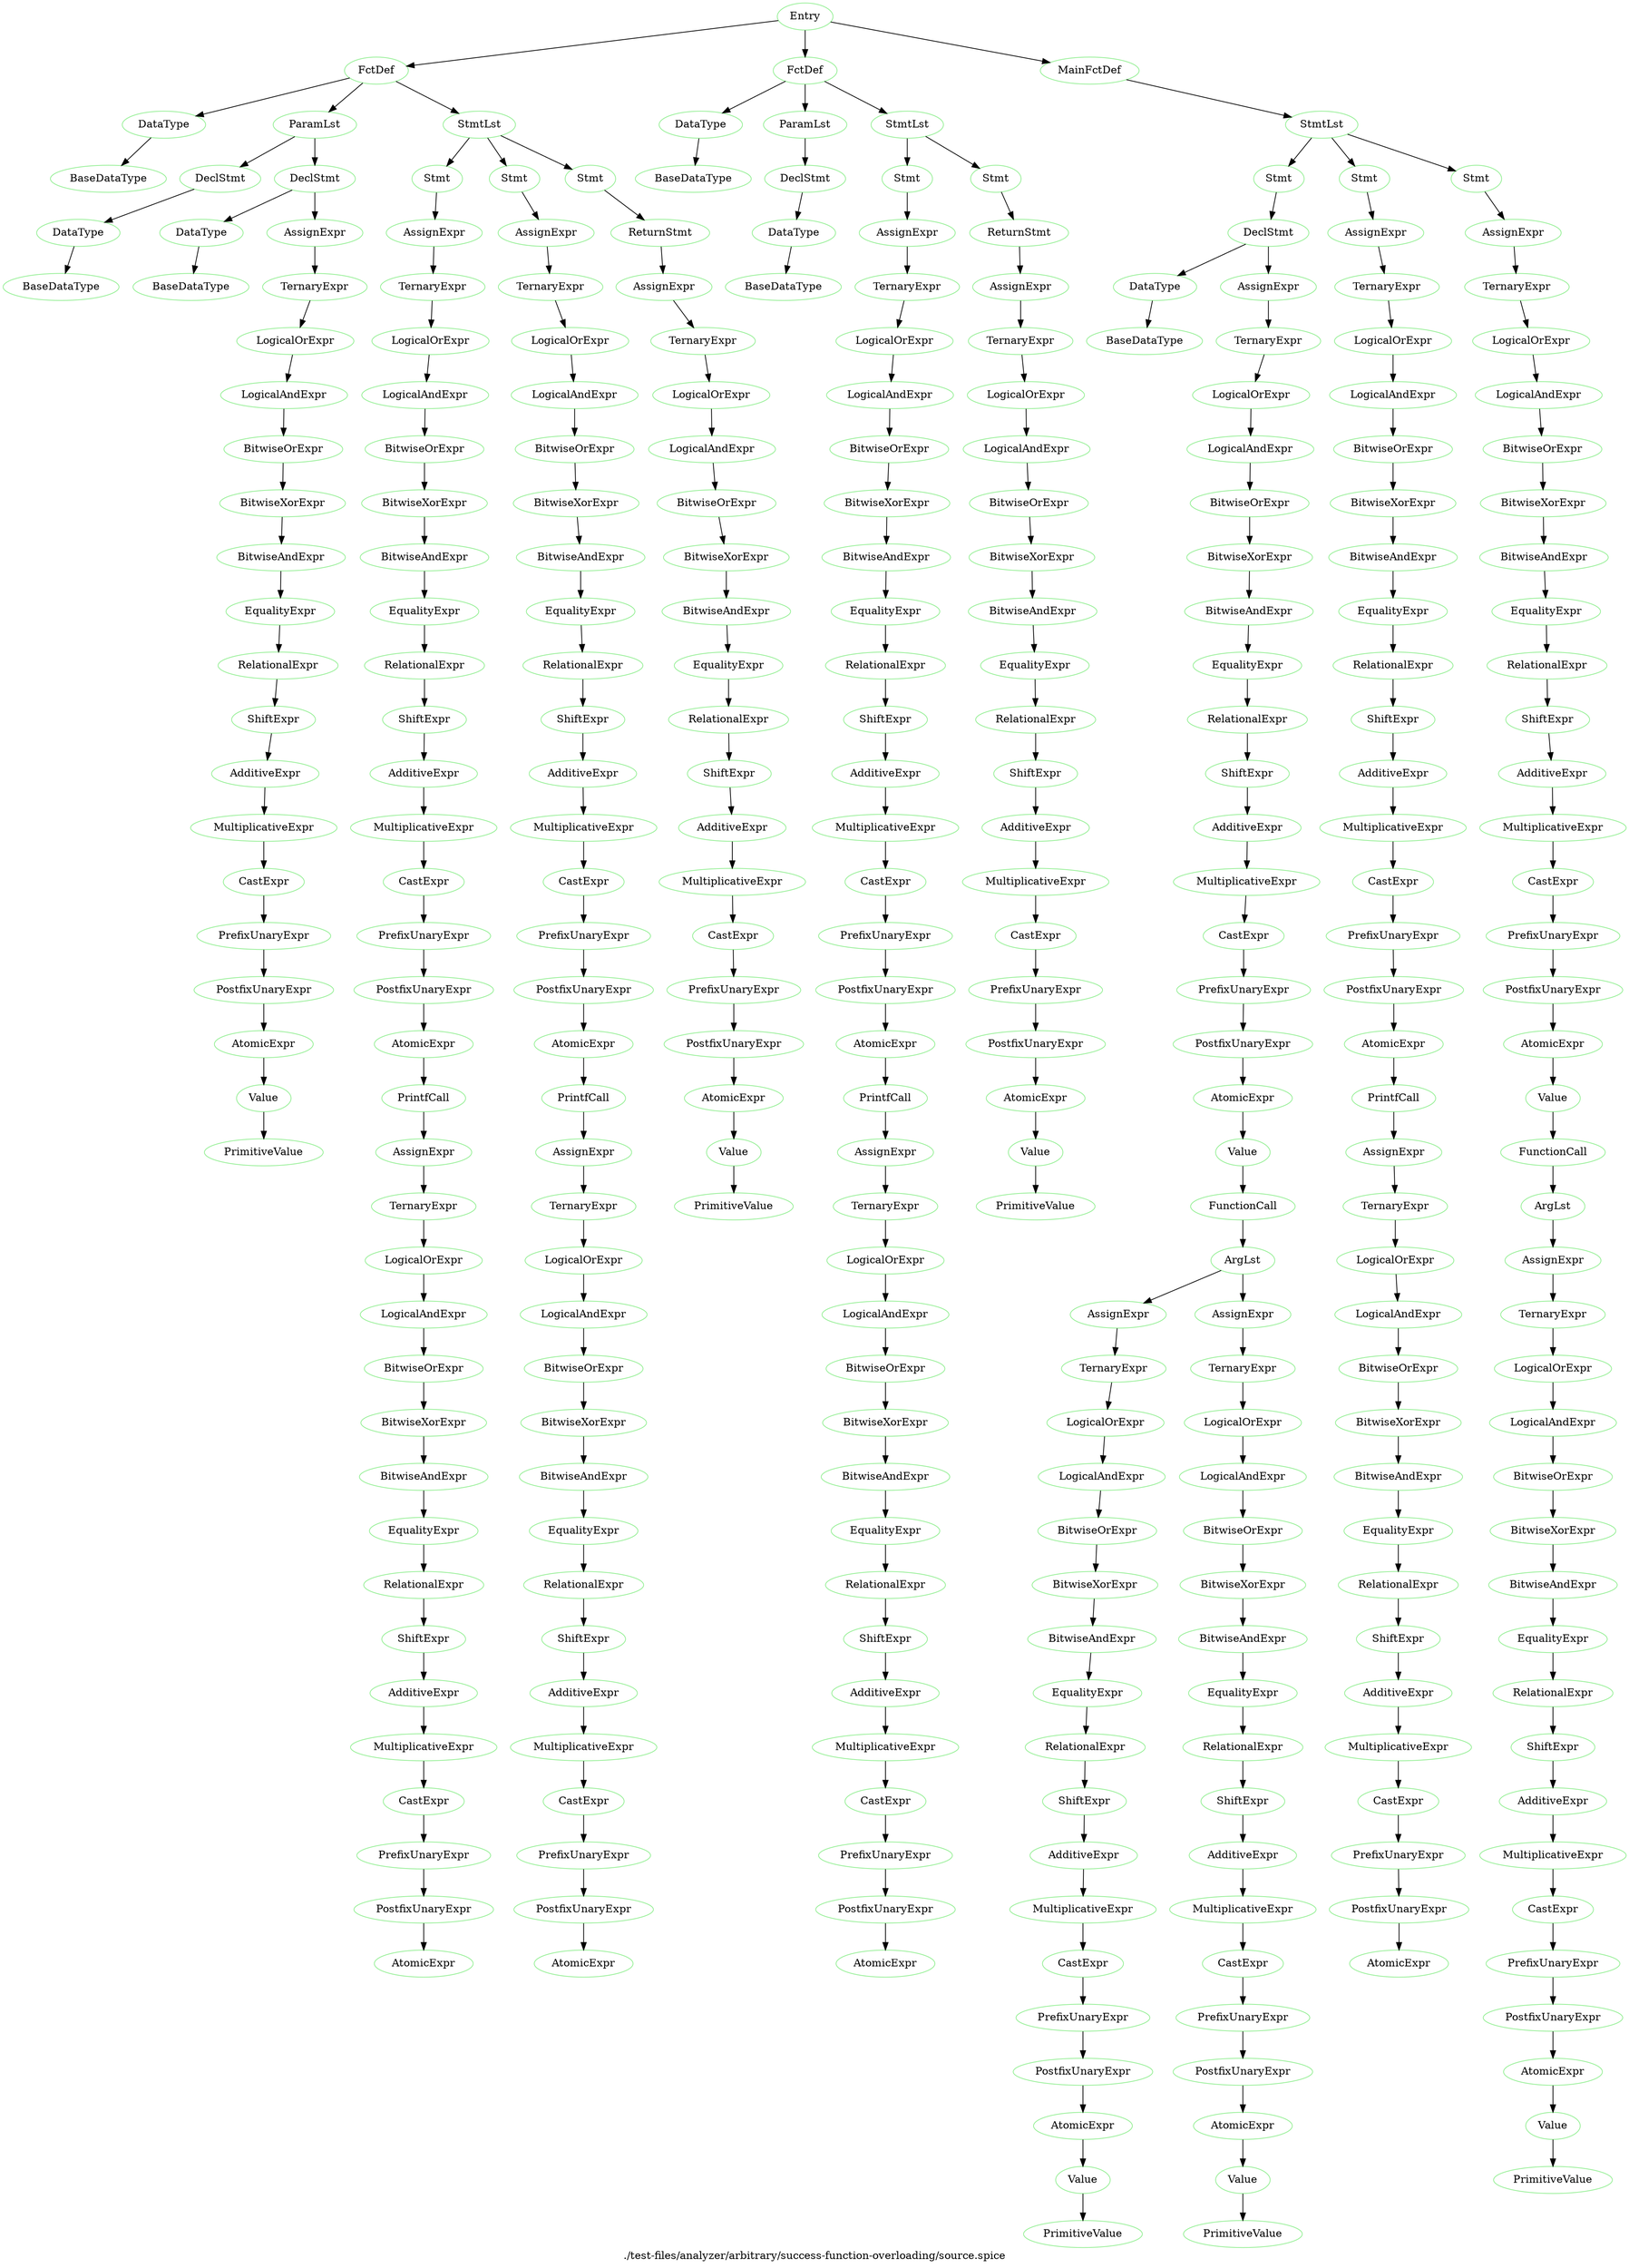 digraph {
 rankdir="TB";
 label="./test-files/analyzer/arbitrary/success-function-overloading/source.spice";
 L1C1_Entry [color="lightgreen",label="Entry"];
 L1C1_FctDef [color="lightgreen",label="FctDef"];
 L1C1_Entry -> L1C1_FctDef;
 L1C3_DataType [color="lightgreen",label="DataType"];
 L1C1_FctDef -> L1C3_DataType;
 L1C3_BaseDataType [color="lightgreen",label="BaseDataType"];
 L1C3_DataType -> L1C3_BaseDataType;
 L1C26_ParamLst [color="lightgreen",label="ParamLst"];
 L1C1_FctDef -> L1C26_ParamLst;
 L1C26_DeclStmt [color="lightgreen",label="DeclStmt"];
 L1C26_ParamLst -> L1C26_DeclStmt;
 L1C26_DataType [color="lightgreen",label="DataType"];
 L1C26_DeclStmt -> L1C26_DataType;
 L1C26_BaseDataType [color="lightgreen",label="BaseDataType"];
 L1C26_DataType -> L1C26_BaseDataType;
 L1C44_DeclStmt [color="lightgreen",label="DeclStmt"];
 L1C26_ParamLst -> L1C44_DeclStmt;
 L1C44_DataType [color="lightgreen",label="DataType"];
 L1C44_DeclStmt -> L1C44_DataType;
 L1C44_BaseDataType [color="lightgreen",label="BaseDataType"];
 L1C44_DataType -> L1C44_BaseDataType;
 L1C62_AssignExpr [color="lightgreen",label="AssignExpr"];
 L1C44_DeclStmt -> L1C62_AssignExpr;
 L1C62_TernaryExpr [color="lightgreen",label="TernaryExpr"];
 L1C62_AssignExpr -> L1C62_TernaryExpr;
 L1C62_LogicalOrExpr [color="lightgreen",label="LogicalOrExpr"];
 L1C62_TernaryExpr -> L1C62_LogicalOrExpr;
 L1C62_LogicalAndExpr [color="lightgreen",label="LogicalAndExpr"];
 L1C62_LogicalOrExpr -> L1C62_LogicalAndExpr;
 L1C62_BitwiseOrExpr [color="lightgreen",label="BitwiseOrExpr"];
 L1C62_LogicalAndExpr -> L1C62_BitwiseOrExpr;
 L1C62_BitwiseXorExpr [color="lightgreen",label="BitwiseXorExpr"];
 L1C62_BitwiseOrExpr -> L1C62_BitwiseXorExpr;
 L1C62_BitwiseAndExpr [color="lightgreen",label="BitwiseAndExpr"];
 L1C62_BitwiseXorExpr -> L1C62_BitwiseAndExpr;
 L1C62_EqualityExpr [color="lightgreen",label="EqualityExpr"];
 L1C62_BitwiseAndExpr -> L1C62_EqualityExpr;
 L1C62_RelationalExpr [color="lightgreen",label="RelationalExpr"];
 L1C62_EqualityExpr -> L1C62_RelationalExpr;
 L1C62_ShiftExpr [color="lightgreen",label="ShiftExpr"];
 L1C62_RelationalExpr -> L1C62_ShiftExpr;
 L1C62_AdditiveExpr [color="lightgreen",label="AdditiveExpr"];
 L1C62_ShiftExpr -> L1C62_AdditiveExpr;
 L1C62_MultiplicativeExpr [color="lightgreen",label="MultiplicativeExpr"];
 L1C62_AdditiveExpr -> L1C62_MultiplicativeExpr;
 L1C62_CastExpr [color="lightgreen",label="CastExpr"];
 L1C62_MultiplicativeExpr -> L1C62_CastExpr;
 L1C62_PrefixUnaryExpr [color="lightgreen",label="PrefixUnaryExpr"];
 L1C62_CastExpr -> L1C62_PrefixUnaryExpr;
 L1C62_PostfixUnaryExpr [color="lightgreen",label="PostfixUnaryExpr"];
 L1C62_PrefixUnaryExpr -> L1C62_PostfixUnaryExpr;
 L1C62_AtomicExpr [color="lightgreen",label="AtomicExpr"];
 L1C62_PostfixUnaryExpr -> L1C62_AtomicExpr;
 L1C62_Value [color="lightgreen",label="Value"];
 L1C62_AtomicExpr -> L1C62_Value;
 L1C62_PrimitiveValue [color="lightgreen",label="PrimitiveValue"];
 L1C62_Value -> L1C62_PrimitiveValue;
 L2C5_StmtLst [color="lightgreen",label="StmtLst"];
 L1C1_FctDef -> L2C5_StmtLst;
 L2C5_Stmt [color="lightgreen",label="Stmt"];
 L2C5_StmtLst -> L2C5_Stmt;
 L2C5_AssignExpr [color="lightgreen",label="AssignExpr"];
 L2C5_Stmt -> L2C5_AssignExpr;
 L2C5_TernaryExpr [color="lightgreen",label="TernaryExpr"];
 L2C5_AssignExpr -> L2C5_TernaryExpr;
 L2C5_LogicalOrExpr [color="lightgreen",label="LogicalOrExpr"];
 L2C5_TernaryExpr -> L2C5_LogicalOrExpr;
 L2C5_LogicalAndExpr [color="lightgreen",label="LogicalAndExpr"];
 L2C5_LogicalOrExpr -> L2C5_LogicalAndExpr;
 L2C5_BitwiseOrExpr [color="lightgreen",label="BitwiseOrExpr"];
 L2C5_LogicalAndExpr -> L2C5_BitwiseOrExpr;
 L2C5_BitwiseXorExpr [color="lightgreen",label="BitwiseXorExpr"];
 L2C5_BitwiseOrExpr -> L2C5_BitwiseXorExpr;
 L2C5_BitwiseAndExpr [color="lightgreen",label="BitwiseAndExpr"];
 L2C5_BitwiseXorExpr -> L2C5_BitwiseAndExpr;
 L2C5_EqualityExpr [color="lightgreen",label="EqualityExpr"];
 L2C5_BitwiseAndExpr -> L2C5_EqualityExpr;
 L2C5_RelationalExpr [color="lightgreen",label="RelationalExpr"];
 L2C5_EqualityExpr -> L2C5_RelationalExpr;
 L2C5_ShiftExpr [color="lightgreen",label="ShiftExpr"];
 L2C5_RelationalExpr -> L2C5_ShiftExpr;
 L2C5_AdditiveExpr [color="lightgreen",label="AdditiveExpr"];
 L2C5_ShiftExpr -> L2C5_AdditiveExpr;
 L2C5_MultiplicativeExpr [color="lightgreen",label="MultiplicativeExpr"];
 L2C5_AdditiveExpr -> L2C5_MultiplicativeExpr;
 L2C5_CastExpr [color="lightgreen",label="CastExpr"];
 L2C5_MultiplicativeExpr -> L2C5_CastExpr;
 L2C5_PrefixUnaryExpr [color="lightgreen",label="PrefixUnaryExpr"];
 L2C5_CastExpr -> L2C5_PrefixUnaryExpr;
 L2C5_PostfixUnaryExpr [color="lightgreen",label="PostfixUnaryExpr"];
 L2C5_PrefixUnaryExpr -> L2C5_PostfixUnaryExpr;
 L2C5_AtomicExpr [color="lightgreen",label="AtomicExpr"];
 L2C5_PostfixUnaryExpr -> L2C5_AtomicExpr;
 L2C5_PrintfCall [color="lightgreen",label="PrintfCall"];
 L2C5_AtomicExpr -> L2C5_PrintfCall;
 L2C31_AssignExpr [color="lightgreen",label="AssignExpr"];
 L2C5_PrintfCall -> L2C31_AssignExpr;
 L2C31_TernaryExpr [color="lightgreen",label="TernaryExpr"];
 L2C31_AssignExpr -> L2C31_TernaryExpr;
 L2C31_LogicalOrExpr [color="lightgreen",label="LogicalOrExpr"];
 L2C31_TernaryExpr -> L2C31_LogicalOrExpr;
 L2C31_LogicalAndExpr [color="lightgreen",label="LogicalAndExpr"];
 L2C31_LogicalOrExpr -> L2C31_LogicalAndExpr;
 L2C31_BitwiseOrExpr [color="lightgreen",label="BitwiseOrExpr"];
 L2C31_LogicalAndExpr -> L2C31_BitwiseOrExpr;
 L2C31_BitwiseXorExpr [color="lightgreen",label="BitwiseXorExpr"];
 L2C31_BitwiseOrExpr -> L2C31_BitwiseXorExpr;
 L2C31_BitwiseAndExpr [color="lightgreen",label="BitwiseAndExpr"];
 L2C31_BitwiseXorExpr -> L2C31_BitwiseAndExpr;
 L2C31_EqualityExpr [color="lightgreen",label="EqualityExpr"];
 L2C31_BitwiseAndExpr -> L2C31_EqualityExpr;
 L2C31_RelationalExpr [color="lightgreen",label="RelationalExpr"];
 L2C31_EqualityExpr -> L2C31_RelationalExpr;
 L2C31_ShiftExpr [color="lightgreen",label="ShiftExpr"];
 L2C31_RelationalExpr -> L2C31_ShiftExpr;
 L2C31_AdditiveExpr [color="lightgreen",label="AdditiveExpr"];
 L2C31_ShiftExpr -> L2C31_AdditiveExpr;
 L2C31_MultiplicativeExpr [color="lightgreen",label="MultiplicativeExpr"];
 L2C31_AdditiveExpr -> L2C31_MultiplicativeExpr;
 L2C31_CastExpr [color="lightgreen",label="CastExpr"];
 L2C31_MultiplicativeExpr -> L2C31_CastExpr;
 L2C31_PrefixUnaryExpr [color="lightgreen",label="PrefixUnaryExpr"];
 L2C31_CastExpr -> L2C31_PrefixUnaryExpr;
 L2C31_PostfixUnaryExpr [color="lightgreen",label="PostfixUnaryExpr"];
 L2C31_PrefixUnaryExpr -> L2C31_PostfixUnaryExpr;
 L2C31_AtomicExpr [color="lightgreen",label="AtomicExpr"];
 L2C31_PostfixUnaryExpr -> L2C31_AtomicExpr;
 L3C5_Stmt [color="lightgreen",label="Stmt"];
 L2C5_StmtLst -> L3C5_Stmt;
 L3C5_AssignExpr [color="lightgreen",label="AssignExpr"];
 L3C5_Stmt -> L3C5_AssignExpr;
 L3C5_TernaryExpr [color="lightgreen",label="TernaryExpr"];
 L3C5_AssignExpr -> L3C5_TernaryExpr;
 L3C5_LogicalOrExpr [color="lightgreen",label="LogicalOrExpr"];
 L3C5_TernaryExpr -> L3C5_LogicalOrExpr;
 L3C5_LogicalAndExpr [color="lightgreen",label="LogicalAndExpr"];
 L3C5_LogicalOrExpr -> L3C5_LogicalAndExpr;
 L3C5_BitwiseOrExpr [color="lightgreen",label="BitwiseOrExpr"];
 L3C5_LogicalAndExpr -> L3C5_BitwiseOrExpr;
 L3C5_BitwiseXorExpr [color="lightgreen",label="BitwiseXorExpr"];
 L3C5_BitwiseOrExpr -> L3C5_BitwiseXorExpr;
 L3C5_BitwiseAndExpr [color="lightgreen",label="BitwiseAndExpr"];
 L3C5_BitwiseXorExpr -> L3C5_BitwiseAndExpr;
 L3C5_EqualityExpr [color="lightgreen",label="EqualityExpr"];
 L3C5_BitwiseAndExpr -> L3C5_EqualityExpr;
 L3C5_RelationalExpr [color="lightgreen",label="RelationalExpr"];
 L3C5_EqualityExpr -> L3C5_RelationalExpr;
 L3C5_ShiftExpr [color="lightgreen",label="ShiftExpr"];
 L3C5_RelationalExpr -> L3C5_ShiftExpr;
 L3C5_AdditiveExpr [color="lightgreen",label="AdditiveExpr"];
 L3C5_ShiftExpr -> L3C5_AdditiveExpr;
 L3C5_MultiplicativeExpr [color="lightgreen",label="MultiplicativeExpr"];
 L3C5_AdditiveExpr -> L3C5_MultiplicativeExpr;
 L3C5_CastExpr [color="lightgreen",label="CastExpr"];
 L3C5_MultiplicativeExpr -> L3C5_CastExpr;
 L3C5_PrefixUnaryExpr [color="lightgreen",label="PrefixUnaryExpr"];
 L3C5_CastExpr -> L3C5_PrefixUnaryExpr;
 L3C5_PostfixUnaryExpr [color="lightgreen",label="PostfixUnaryExpr"];
 L3C5_PrefixUnaryExpr -> L3C5_PostfixUnaryExpr;
 L3C5_AtomicExpr [color="lightgreen",label="AtomicExpr"];
 L3C5_PostfixUnaryExpr -> L3C5_AtomicExpr;
 L3C5_PrintfCall [color="lightgreen",label="PrintfCall"];
 L3C5_AtomicExpr -> L3C5_PrintfCall;
 L3C30_AssignExpr [color="lightgreen",label="AssignExpr"];
 L3C5_PrintfCall -> L3C30_AssignExpr;
 L3C30_TernaryExpr [color="lightgreen",label="TernaryExpr"];
 L3C30_AssignExpr -> L3C30_TernaryExpr;
 L3C30_LogicalOrExpr [color="lightgreen",label="LogicalOrExpr"];
 L3C30_TernaryExpr -> L3C30_LogicalOrExpr;
 L3C30_LogicalAndExpr [color="lightgreen",label="LogicalAndExpr"];
 L3C30_LogicalOrExpr -> L3C30_LogicalAndExpr;
 L3C30_BitwiseOrExpr [color="lightgreen",label="BitwiseOrExpr"];
 L3C30_LogicalAndExpr -> L3C30_BitwiseOrExpr;
 L3C30_BitwiseXorExpr [color="lightgreen",label="BitwiseXorExpr"];
 L3C30_BitwiseOrExpr -> L3C30_BitwiseXorExpr;
 L3C30_BitwiseAndExpr [color="lightgreen",label="BitwiseAndExpr"];
 L3C30_BitwiseXorExpr -> L3C30_BitwiseAndExpr;
 L3C30_EqualityExpr [color="lightgreen",label="EqualityExpr"];
 L3C30_BitwiseAndExpr -> L3C30_EqualityExpr;
 L3C30_RelationalExpr [color="lightgreen",label="RelationalExpr"];
 L3C30_EqualityExpr -> L3C30_RelationalExpr;
 L3C30_ShiftExpr [color="lightgreen",label="ShiftExpr"];
 L3C30_RelationalExpr -> L3C30_ShiftExpr;
 L3C30_AdditiveExpr [color="lightgreen",label="AdditiveExpr"];
 L3C30_ShiftExpr -> L3C30_AdditiveExpr;
 L3C30_MultiplicativeExpr [color="lightgreen",label="MultiplicativeExpr"];
 L3C30_AdditiveExpr -> L3C30_MultiplicativeExpr;
 L3C30_CastExpr [color="lightgreen",label="CastExpr"];
 L3C30_MultiplicativeExpr -> L3C30_CastExpr;
 L3C30_PrefixUnaryExpr [color="lightgreen",label="PrefixUnaryExpr"];
 L3C30_CastExpr -> L3C30_PrefixUnaryExpr;
 L3C30_PostfixUnaryExpr [color="lightgreen",label="PostfixUnaryExpr"];
 L3C30_PrefixUnaryExpr -> L3C30_PostfixUnaryExpr;
 L3C30_AtomicExpr [color="lightgreen",label="AtomicExpr"];
 L3C30_PostfixUnaryExpr -> L3C30_AtomicExpr;
 L4C5_Stmt [color="lightgreen",label="Stmt"];
 L2C5_StmtLst -> L4C5_Stmt;
 L4C5_ReturnStmt [color="lightgreen",label="ReturnStmt"];
 L4C5_Stmt -> L4C5_ReturnStmt;
 L4C12_AssignExpr [color="lightgreen",label="AssignExpr"];
 L4C5_ReturnStmt -> L4C12_AssignExpr;
 L4C12_TernaryExpr [color="lightgreen",label="TernaryExpr"];
 L4C12_AssignExpr -> L4C12_TernaryExpr;
 L4C12_LogicalOrExpr [color="lightgreen",label="LogicalOrExpr"];
 L4C12_TernaryExpr -> L4C12_LogicalOrExpr;
 L4C12_LogicalAndExpr [color="lightgreen",label="LogicalAndExpr"];
 L4C12_LogicalOrExpr -> L4C12_LogicalAndExpr;
 L4C12_BitwiseOrExpr [color="lightgreen",label="BitwiseOrExpr"];
 L4C12_LogicalAndExpr -> L4C12_BitwiseOrExpr;
 L4C12_BitwiseXorExpr [color="lightgreen",label="BitwiseXorExpr"];
 L4C12_BitwiseOrExpr -> L4C12_BitwiseXorExpr;
 L4C12_BitwiseAndExpr [color="lightgreen",label="BitwiseAndExpr"];
 L4C12_BitwiseXorExpr -> L4C12_BitwiseAndExpr;
 L4C12_EqualityExpr [color="lightgreen",label="EqualityExpr"];
 L4C12_BitwiseAndExpr -> L4C12_EqualityExpr;
 L4C12_RelationalExpr [color="lightgreen",label="RelationalExpr"];
 L4C12_EqualityExpr -> L4C12_RelationalExpr;
 L4C12_ShiftExpr [color="lightgreen",label="ShiftExpr"];
 L4C12_RelationalExpr -> L4C12_ShiftExpr;
 L4C12_AdditiveExpr [color="lightgreen",label="AdditiveExpr"];
 L4C12_ShiftExpr -> L4C12_AdditiveExpr;
 L4C12_MultiplicativeExpr [color="lightgreen",label="MultiplicativeExpr"];
 L4C12_AdditiveExpr -> L4C12_MultiplicativeExpr;
 L4C12_CastExpr [color="lightgreen",label="CastExpr"];
 L4C12_MultiplicativeExpr -> L4C12_CastExpr;
 L4C12_PrefixUnaryExpr [color="lightgreen",label="PrefixUnaryExpr"];
 L4C12_CastExpr -> L4C12_PrefixUnaryExpr;
 L4C12_PostfixUnaryExpr [color="lightgreen",label="PostfixUnaryExpr"];
 L4C12_PrefixUnaryExpr -> L4C12_PostfixUnaryExpr;
 L4C12_AtomicExpr [color="lightgreen",label="AtomicExpr"];
 L4C12_PostfixUnaryExpr -> L4C12_AtomicExpr;
 L4C12_Value [color="lightgreen",label="Value"];
 L4C12_AtomicExpr -> L4C12_Value;
 L4C12_PrimitiveValue [color="lightgreen",label="PrimitiveValue"];
 L4C12_Value -> L4C12_PrimitiveValue;
 L7C1_FctDef [color="lightgreen",label="FctDef"];
 L1C1_Entry -> L7C1_FctDef;
 L7C3_DataType [color="lightgreen",label="DataType"];
 L7C1_FctDef -> L7C3_DataType;
 L7C3_BaseDataType [color="lightgreen",label="BaseDataType"];
 L7C3_DataType -> L7C3_BaseDataType;
 L7C26_ParamLst [color="lightgreen",label="ParamLst"];
 L7C1_FctDef -> L7C26_ParamLst;
 L7C26_DeclStmt [color="lightgreen",label="DeclStmt"];
 L7C26_ParamLst -> L7C26_DeclStmt;
 L7C26_DataType [color="lightgreen",label="DataType"];
 L7C26_DeclStmt -> L7C26_DataType;
 L7C26_BaseDataType [color="lightgreen",label="BaseDataType"];
 L7C26_DataType -> L7C26_BaseDataType;
 L8C5_StmtLst [color="lightgreen",label="StmtLst"];
 L7C1_FctDef -> L8C5_StmtLst;
 L8C5_Stmt [color="lightgreen",label="Stmt"];
 L8C5_StmtLst -> L8C5_Stmt;
 L8C5_AssignExpr [color="lightgreen",label="AssignExpr"];
 L8C5_Stmt -> L8C5_AssignExpr;
 L8C5_TernaryExpr [color="lightgreen",label="TernaryExpr"];
 L8C5_AssignExpr -> L8C5_TernaryExpr;
 L8C5_LogicalOrExpr [color="lightgreen",label="LogicalOrExpr"];
 L8C5_TernaryExpr -> L8C5_LogicalOrExpr;
 L8C5_LogicalAndExpr [color="lightgreen",label="LogicalAndExpr"];
 L8C5_LogicalOrExpr -> L8C5_LogicalAndExpr;
 L8C5_BitwiseOrExpr [color="lightgreen",label="BitwiseOrExpr"];
 L8C5_LogicalAndExpr -> L8C5_BitwiseOrExpr;
 L8C5_BitwiseXorExpr [color="lightgreen",label="BitwiseXorExpr"];
 L8C5_BitwiseOrExpr -> L8C5_BitwiseXorExpr;
 L8C5_BitwiseAndExpr [color="lightgreen",label="BitwiseAndExpr"];
 L8C5_BitwiseXorExpr -> L8C5_BitwiseAndExpr;
 L8C5_EqualityExpr [color="lightgreen",label="EqualityExpr"];
 L8C5_BitwiseAndExpr -> L8C5_EqualityExpr;
 L8C5_RelationalExpr [color="lightgreen",label="RelationalExpr"];
 L8C5_EqualityExpr -> L8C5_RelationalExpr;
 L8C5_ShiftExpr [color="lightgreen",label="ShiftExpr"];
 L8C5_RelationalExpr -> L8C5_ShiftExpr;
 L8C5_AdditiveExpr [color="lightgreen",label="AdditiveExpr"];
 L8C5_ShiftExpr -> L8C5_AdditiveExpr;
 L8C5_MultiplicativeExpr [color="lightgreen",label="MultiplicativeExpr"];
 L8C5_AdditiveExpr -> L8C5_MultiplicativeExpr;
 L8C5_CastExpr [color="lightgreen",label="CastExpr"];
 L8C5_MultiplicativeExpr -> L8C5_CastExpr;
 L8C5_PrefixUnaryExpr [color="lightgreen",label="PrefixUnaryExpr"];
 L8C5_CastExpr -> L8C5_PrefixUnaryExpr;
 L8C5_PostfixUnaryExpr [color="lightgreen",label="PostfixUnaryExpr"];
 L8C5_PrefixUnaryExpr -> L8C5_PostfixUnaryExpr;
 L8C5_AtomicExpr [color="lightgreen",label="AtomicExpr"];
 L8C5_PostfixUnaryExpr -> L8C5_AtomicExpr;
 L8C5_PrintfCall [color="lightgreen",label="PrintfCall"];
 L8C5_AtomicExpr -> L8C5_PrintfCall;
 L8C26_AssignExpr [color="lightgreen",label="AssignExpr"];
 L8C5_PrintfCall -> L8C26_AssignExpr;
 L8C26_TernaryExpr [color="lightgreen",label="TernaryExpr"];
 L8C26_AssignExpr -> L8C26_TernaryExpr;
 L8C26_LogicalOrExpr [color="lightgreen",label="LogicalOrExpr"];
 L8C26_TernaryExpr -> L8C26_LogicalOrExpr;
 L8C26_LogicalAndExpr [color="lightgreen",label="LogicalAndExpr"];
 L8C26_LogicalOrExpr -> L8C26_LogicalAndExpr;
 L8C26_BitwiseOrExpr [color="lightgreen",label="BitwiseOrExpr"];
 L8C26_LogicalAndExpr -> L8C26_BitwiseOrExpr;
 L8C26_BitwiseXorExpr [color="lightgreen",label="BitwiseXorExpr"];
 L8C26_BitwiseOrExpr -> L8C26_BitwiseXorExpr;
 L8C26_BitwiseAndExpr [color="lightgreen",label="BitwiseAndExpr"];
 L8C26_BitwiseXorExpr -> L8C26_BitwiseAndExpr;
 L8C26_EqualityExpr [color="lightgreen",label="EqualityExpr"];
 L8C26_BitwiseAndExpr -> L8C26_EqualityExpr;
 L8C26_RelationalExpr [color="lightgreen",label="RelationalExpr"];
 L8C26_EqualityExpr -> L8C26_RelationalExpr;
 L8C26_ShiftExpr [color="lightgreen",label="ShiftExpr"];
 L8C26_RelationalExpr -> L8C26_ShiftExpr;
 L8C26_AdditiveExpr [color="lightgreen",label="AdditiveExpr"];
 L8C26_ShiftExpr -> L8C26_AdditiveExpr;
 L8C26_MultiplicativeExpr [color="lightgreen",label="MultiplicativeExpr"];
 L8C26_AdditiveExpr -> L8C26_MultiplicativeExpr;
 L8C26_CastExpr [color="lightgreen",label="CastExpr"];
 L8C26_MultiplicativeExpr -> L8C26_CastExpr;
 L8C26_PrefixUnaryExpr [color="lightgreen",label="PrefixUnaryExpr"];
 L8C26_CastExpr -> L8C26_PrefixUnaryExpr;
 L8C26_PostfixUnaryExpr [color="lightgreen",label="PostfixUnaryExpr"];
 L8C26_PrefixUnaryExpr -> L8C26_PostfixUnaryExpr;
 L8C26_AtomicExpr [color="lightgreen",label="AtomicExpr"];
 L8C26_PostfixUnaryExpr -> L8C26_AtomicExpr;
 L9C5_Stmt [color="lightgreen",label="Stmt"];
 L8C5_StmtLst -> L9C5_Stmt;
 L9C5_ReturnStmt [color="lightgreen",label="ReturnStmt"];
 L9C5_Stmt -> L9C5_ReturnStmt;
 L9C12_AssignExpr [color="lightgreen",label="AssignExpr"];
 L9C5_ReturnStmt -> L9C12_AssignExpr;
 L9C12_TernaryExpr [color="lightgreen",label="TernaryExpr"];
 L9C12_AssignExpr -> L9C12_TernaryExpr;
 L9C12_LogicalOrExpr [color="lightgreen",label="LogicalOrExpr"];
 L9C12_TernaryExpr -> L9C12_LogicalOrExpr;
 L9C12_LogicalAndExpr [color="lightgreen",label="LogicalAndExpr"];
 L9C12_LogicalOrExpr -> L9C12_LogicalAndExpr;
 L9C12_BitwiseOrExpr [color="lightgreen",label="BitwiseOrExpr"];
 L9C12_LogicalAndExpr -> L9C12_BitwiseOrExpr;
 L9C12_BitwiseXorExpr [color="lightgreen",label="BitwiseXorExpr"];
 L9C12_BitwiseOrExpr -> L9C12_BitwiseXorExpr;
 L9C12_BitwiseAndExpr [color="lightgreen",label="BitwiseAndExpr"];
 L9C12_BitwiseXorExpr -> L9C12_BitwiseAndExpr;
 L9C12_EqualityExpr [color="lightgreen",label="EqualityExpr"];
 L9C12_BitwiseAndExpr -> L9C12_EqualityExpr;
 L9C12_RelationalExpr [color="lightgreen",label="RelationalExpr"];
 L9C12_EqualityExpr -> L9C12_RelationalExpr;
 L9C12_ShiftExpr [color="lightgreen",label="ShiftExpr"];
 L9C12_RelationalExpr -> L9C12_ShiftExpr;
 L9C12_AdditiveExpr [color="lightgreen",label="AdditiveExpr"];
 L9C12_ShiftExpr -> L9C12_AdditiveExpr;
 L9C12_MultiplicativeExpr [color="lightgreen",label="MultiplicativeExpr"];
 L9C12_AdditiveExpr -> L9C12_MultiplicativeExpr;
 L9C12_CastExpr [color="lightgreen",label="CastExpr"];
 L9C12_MultiplicativeExpr -> L9C12_CastExpr;
 L9C12_PrefixUnaryExpr [color="lightgreen",label="PrefixUnaryExpr"];
 L9C12_CastExpr -> L9C12_PrefixUnaryExpr;
 L9C12_PostfixUnaryExpr [color="lightgreen",label="PostfixUnaryExpr"];
 L9C12_PrefixUnaryExpr -> L9C12_PostfixUnaryExpr;
 L9C12_AtomicExpr [color="lightgreen",label="AtomicExpr"];
 L9C12_PostfixUnaryExpr -> L9C12_AtomicExpr;
 L9C12_Value [color="lightgreen",label="Value"];
 L9C12_AtomicExpr -> L9C12_Value;
 L9C12_PrimitiveValue [color="lightgreen",label="PrimitiveValue"];
 L9C12_Value -> L9C12_PrimitiveValue;
 L12C1_MainFctDef [color="lightgreen",label="MainFctDef"];
 L1C1_Entry -> L12C1_MainFctDef;
 L13C5_StmtLst [color="lightgreen",label="StmtLst"];
 L12C1_MainFctDef -> L13C5_StmtLst;
 L13C5_Stmt [color="lightgreen",label="Stmt"];
 L13C5_StmtLst -> L13C5_Stmt;
 L13C5_DeclStmt [color="lightgreen",label="DeclStmt"];
 L13C5_Stmt -> L13C5_DeclStmt;
 L13C5_DataType [color="lightgreen",label="DataType"];
 L13C5_DeclStmt -> L13C5_DataType;
 L13C5_BaseDataType [color="lightgreen",label="BaseDataType"];
 L13C5_DataType -> L13C5_BaseDataType;
 L13C15_AssignExpr [color="lightgreen",label="AssignExpr"];
 L13C5_DeclStmt -> L13C15_AssignExpr;
 L13C15_TernaryExpr [color="lightgreen",label="TernaryExpr"];
 L13C15_AssignExpr -> L13C15_TernaryExpr;
 L13C15_LogicalOrExpr [color="lightgreen",label="LogicalOrExpr"];
 L13C15_TernaryExpr -> L13C15_LogicalOrExpr;
 L13C15_LogicalAndExpr [color="lightgreen",label="LogicalAndExpr"];
 L13C15_LogicalOrExpr -> L13C15_LogicalAndExpr;
 L13C15_BitwiseOrExpr [color="lightgreen",label="BitwiseOrExpr"];
 L13C15_LogicalAndExpr -> L13C15_BitwiseOrExpr;
 L13C15_BitwiseXorExpr [color="lightgreen",label="BitwiseXorExpr"];
 L13C15_BitwiseOrExpr -> L13C15_BitwiseXorExpr;
 L13C15_BitwiseAndExpr [color="lightgreen",label="BitwiseAndExpr"];
 L13C15_BitwiseXorExpr -> L13C15_BitwiseAndExpr;
 L13C15_EqualityExpr [color="lightgreen",label="EqualityExpr"];
 L13C15_BitwiseAndExpr -> L13C15_EqualityExpr;
 L13C15_RelationalExpr [color="lightgreen",label="RelationalExpr"];
 L13C15_EqualityExpr -> L13C15_RelationalExpr;
 L13C15_ShiftExpr [color="lightgreen",label="ShiftExpr"];
 L13C15_RelationalExpr -> L13C15_ShiftExpr;
 L13C15_AdditiveExpr [color="lightgreen",label="AdditiveExpr"];
 L13C15_ShiftExpr -> L13C15_AdditiveExpr;
 L13C15_MultiplicativeExpr [color="lightgreen",label="MultiplicativeExpr"];
 L13C15_AdditiveExpr -> L13C15_MultiplicativeExpr;
 L13C15_CastExpr [color="lightgreen",label="CastExpr"];
 L13C15_MultiplicativeExpr -> L13C15_CastExpr;
 L13C15_PrefixUnaryExpr [color="lightgreen",label="PrefixUnaryExpr"];
 L13C15_CastExpr -> L13C15_PrefixUnaryExpr;
 L13C15_PostfixUnaryExpr [color="lightgreen",label="PostfixUnaryExpr"];
 L13C15_PrefixUnaryExpr -> L13C15_PostfixUnaryExpr;
 L13C15_AtomicExpr [color="lightgreen",label="AtomicExpr"];
 L13C15_PostfixUnaryExpr -> L13C15_AtomicExpr;
 L13C15_Value [color="lightgreen",label="Value"];
 L13C15_AtomicExpr -> L13C15_Value;
 L13C15_FunctionCall [color="lightgreen",label="FunctionCall"];
 L13C15_Value -> L13C15_FunctionCall;
 L13C30_ArgLst [color="lightgreen",label="ArgLst"];
 L13C15_FunctionCall -> L13C30_ArgLst;
 L13C30_AssignExpr [color="lightgreen",label="AssignExpr"];
 L13C30_ArgLst -> L13C30_AssignExpr;
 L13C30_TernaryExpr [color="lightgreen",label="TernaryExpr"];
 L13C30_AssignExpr -> L13C30_TernaryExpr;
 L13C30_LogicalOrExpr [color="lightgreen",label="LogicalOrExpr"];
 L13C30_TernaryExpr -> L13C30_LogicalOrExpr;
 L13C30_LogicalAndExpr [color="lightgreen",label="LogicalAndExpr"];
 L13C30_LogicalOrExpr -> L13C30_LogicalAndExpr;
 L13C30_BitwiseOrExpr [color="lightgreen",label="BitwiseOrExpr"];
 L13C30_LogicalAndExpr -> L13C30_BitwiseOrExpr;
 L13C30_BitwiseXorExpr [color="lightgreen",label="BitwiseXorExpr"];
 L13C30_BitwiseOrExpr -> L13C30_BitwiseXorExpr;
 L13C30_BitwiseAndExpr [color="lightgreen",label="BitwiseAndExpr"];
 L13C30_BitwiseXorExpr -> L13C30_BitwiseAndExpr;
 L13C30_EqualityExpr [color="lightgreen",label="EqualityExpr"];
 L13C30_BitwiseAndExpr -> L13C30_EqualityExpr;
 L13C30_RelationalExpr [color="lightgreen",label="RelationalExpr"];
 L13C30_EqualityExpr -> L13C30_RelationalExpr;
 L13C30_ShiftExpr [color="lightgreen",label="ShiftExpr"];
 L13C30_RelationalExpr -> L13C30_ShiftExpr;
 L13C30_AdditiveExpr [color="lightgreen",label="AdditiveExpr"];
 L13C30_ShiftExpr -> L13C30_AdditiveExpr;
 L13C30_MultiplicativeExpr [color="lightgreen",label="MultiplicativeExpr"];
 L13C30_AdditiveExpr -> L13C30_MultiplicativeExpr;
 L13C30_CastExpr [color="lightgreen",label="CastExpr"];
 L13C30_MultiplicativeExpr -> L13C30_CastExpr;
 L13C30_PrefixUnaryExpr [color="lightgreen",label="PrefixUnaryExpr"];
 L13C30_CastExpr -> L13C30_PrefixUnaryExpr;
 L13C30_PostfixUnaryExpr [color="lightgreen",label="PostfixUnaryExpr"];
 L13C30_PrefixUnaryExpr -> L13C30_PostfixUnaryExpr;
 L13C30_AtomicExpr [color="lightgreen",label="AtomicExpr"];
 L13C30_PostfixUnaryExpr -> L13C30_AtomicExpr;
 L13C30_Value [color="lightgreen",label="Value"];
 L13C30_AtomicExpr -> L13C30_Value;
 L13C30_PrimitiveValue [color="lightgreen",label="PrimitiveValue"];
 L13C30_Value -> L13C30_PrimitiveValue;
 L13C33_AssignExpr [color="lightgreen",label="AssignExpr"];
 L13C30_ArgLst -> L13C33_AssignExpr;
 L13C33_TernaryExpr [color="lightgreen",label="TernaryExpr"];
 L13C33_AssignExpr -> L13C33_TernaryExpr;
 L13C33_LogicalOrExpr [color="lightgreen",label="LogicalOrExpr"];
 L13C33_TernaryExpr -> L13C33_LogicalOrExpr;
 L13C33_LogicalAndExpr [color="lightgreen",label="LogicalAndExpr"];
 L13C33_LogicalOrExpr -> L13C33_LogicalAndExpr;
 L13C33_BitwiseOrExpr [color="lightgreen",label="BitwiseOrExpr"];
 L13C33_LogicalAndExpr -> L13C33_BitwiseOrExpr;
 L13C33_BitwiseXorExpr [color="lightgreen",label="BitwiseXorExpr"];
 L13C33_BitwiseOrExpr -> L13C33_BitwiseXorExpr;
 L13C33_BitwiseAndExpr [color="lightgreen",label="BitwiseAndExpr"];
 L13C33_BitwiseXorExpr -> L13C33_BitwiseAndExpr;
 L13C33_EqualityExpr [color="lightgreen",label="EqualityExpr"];
 L13C33_BitwiseAndExpr -> L13C33_EqualityExpr;
 L13C33_RelationalExpr [color="lightgreen",label="RelationalExpr"];
 L13C33_EqualityExpr -> L13C33_RelationalExpr;
 L13C33_ShiftExpr [color="lightgreen",label="ShiftExpr"];
 L13C33_RelationalExpr -> L13C33_ShiftExpr;
 L13C33_AdditiveExpr [color="lightgreen",label="AdditiveExpr"];
 L13C33_ShiftExpr -> L13C33_AdditiveExpr;
 L13C33_MultiplicativeExpr [color="lightgreen",label="MultiplicativeExpr"];
 L13C33_AdditiveExpr -> L13C33_MultiplicativeExpr;
 L13C33_CastExpr [color="lightgreen",label="CastExpr"];
 L13C33_MultiplicativeExpr -> L13C33_CastExpr;
 L13C33_PrefixUnaryExpr [color="lightgreen",label="PrefixUnaryExpr"];
 L13C33_CastExpr -> L13C33_PrefixUnaryExpr;
 L13C33_PostfixUnaryExpr [color="lightgreen",label="PostfixUnaryExpr"];
 L13C33_PrefixUnaryExpr -> L13C33_PostfixUnaryExpr;
 L13C33_AtomicExpr [color="lightgreen",label="AtomicExpr"];
 L13C33_PostfixUnaryExpr -> L13C33_AtomicExpr;
 L13C33_Value [color="lightgreen",label="Value"];
 L13C33_AtomicExpr -> L13C33_Value;
 L13C33_PrimitiveValue [color="lightgreen",label="PrimitiveValue"];
 L13C33_Value -> L13C33_PrimitiveValue;
 L14C5_Stmt [color="lightgreen",label="Stmt"];
 L13C5_StmtLst -> L14C5_Stmt;
 L14C5_AssignExpr [color="lightgreen",label="AssignExpr"];
 L14C5_Stmt -> L14C5_AssignExpr;
 L14C5_TernaryExpr [color="lightgreen",label="TernaryExpr"];
 L14C5_AssignExpr -> L14C5_TernaryExpr;
 L14C5_LogicalOrExpr [color="lightgreen",label="LogicalOrExpr"];
 L14C5_TernaryExpr -> L14C5_LogicalOrExpr;
 L14C5_LogicalAndExpr [color="lightgreen",label="LogicalAndExpr"];
 L14C5_LogicalOrExpr -> L14C5_LogicalAndExpr;
 L14C5_BitwiseOrExpr [color="lightgreen",label="BitwiseOrExpr"];
 L14C5_LogicalAndExpr -> L14C5_BitwiseOrExpr;
 L14C5_BitwiseXorExpr [color="lightgreen",label="BitwiseXorExpr"];
 L14C5_BitwiseOrExpr -> L14C5_BitwiseXorExpr;
 L14C5_BitwiseAndExpr [color="lightgreen",label="BitwiseAndExpr"];
 L14C5_BitwiseXorExpr -> L14C5_BitwiseAndExpr;
 L14C5_EqualityExpr [color="lightgreen",label="EqualityExpr"];
 L14C5_BitwiseAndExpr -> L14C5_EqualityExpr;
 L14C5_RelationalExpr [color="lightgreen",label="RelationalExpr"];
 L14C5_EqualityExpr -> L14C5_RelationalExpr;
 L14C5_ShiftExpr [color="lightgreen",label="ShiftExpr"];
 L14C5_RelationalExpr -> L14C5_ShiftExpr;
 L14C5_AdditiveExpr [color="lightgreen",label="AdditiveExpr"];
 L14C5_ShiftExpr -> L14C5_AdditiveExpr;
 L14C5_MultiplicativeExpr [color="lightgreen",label="MultiplicativeExpr"];
 L14C5_AdditiveExpr -> L14C5_MultiplicativeExpr;
 L14C5_CastExpr [color="lightgreen",label="CastExpr"];
 L14C5_MultiplicativeExpr -> L14C5_CastExpr;
 L14C5_PrefixUnaryExpr [color="lightgreen",label="PrefixUnaryExpr"];
 L14C5_CastExpr -> L14C5_PrefixUnaryExpr;
 L14C5_PostfixUnaryExpr [color="lightgreen",label="PostfixUnaryExpr"];
 L14C5_PrefixUnaryExpr -> L14C5_PostfixUnaryExpr;
 L14C5_AtomicExpr [color="lightgreen",label="AtomicExpr"];
 L14C5_PostfixUnaryExpr -> L14C5_AtomicExpr;
 L14C5_PrintfCall [color="lightgreen",label="PrintfCall"];
 L14C5_AtomicExpr -> L14C5_PrintfCall;
 L14C28_AssignExpr [color="lightgreen",label="AssignExpr"];
 L14C5_PrintfCall -> L14C28_AssignExpr;
 L14C28_TernaryExpr [color="lightgreen",label="TernaryExpr"];
 L14C28_AssignExpr -> L14C28_TernaryExpr;
 L14C28_LogicalOrExpr [color="lightgreen",label="LogicalOrExpr"];
 L14C28_TernaryExpr -> L14C28_LogicalOrExpr;
 L14C28_LogicalAndExpr [color="lightgreen",label="LogicalAndExpr"];
 L14C28_LogicalOrExpr -> L14C28_LogicalAndExpr;
 L14C28_BitwiseOrExpr [color="lightgreen",label="BitwiseOrExpr"];
 L14C28_LogicalAndExpr -> L14C28_BitwiseOrExpr;
 L14C28_BitwiseXorExpr [color="lightgreen",label="BitwiseXorExpr"];
 L14C28_BitwiseOrExpr -> L14C28_BitwiseXorExpr;
 L14C28_BitwiseAndExpr [color="lightgreen",label="BitwiseAndExpr"];
 L14C28_BitwiseXorExpr -> L14C28_BitwiseAndExpr;
 L14C28_EqualityExpr [color="lightgreen",label="EqualityExpr"];
 L14C28_BitwiseAndExpr -> L14C28_EqualityExpr;
 L14C28_RelationalExpr [color="lightgreen",label="RelationalExpr"];
 L14C28_EqualityExpr -> L14C28_RelationalExpr;
 L14C28_ShiftExpr [color="lightgreen",label="ShiftExpr"];
 L14C28_RelationalExpr -> L14C28_ShiftExpr;
 L14C28_AdditiveExpr [color="lightgreen",label="AdditiveExpr"];
 L14C28_ShiftExpr -> L14C28_AdditiveExpr;
 L14C28_MultiplicativeExpr [color="lightgreen",label="MultiplicativeExpr"];
 L14C28_AdditiveExpr -> L14C28_MultiplicativeExpr;
 L14C28_CastExpr [color="lightgreen",label="CastExpr"];
 L14C28_MultiplicativeExpr -> L14C28_CastExpr;
 L14C28_PrefixUnaryExpr [color="lightgreen",label="PrefixUnaryExpr"];
 L14C28_CastExpr -> L14C28_PrefixUnaryExpr;
 L14C28_PostfixUnaryExpr [color="lightgreen",label="PostfixUnaryExpr"];
 L14C28_PrefixUnaryExpr -> L14C28_PostfixUnaryExpr;
 L14C28_AtomicExpr [color="lightgreen",label="AtomicExpr"];
 L14C28_PostfixUnaryExpr -> L14C28_AtomicExpr;
 L15C5_Stmt [color="lightgreen",label="Stmt"];
 L13C5_StmtLst -> L15C5_Stmt;
 L15C5_AssignExpr [color="lightgreen",label="AssignExpr"];
 L15C5_Stmt -> L15C5_AssignExpr;
 L15C5_TernaryExpr [color="lightgreen",label="TernaryExpr"];
 L15C5_AssignExpr -> L15C5_TernaryExpr;
 L15C5_LogicalOrExpr [color="lightgreen",label="LogicalOrExpr"];
 L15C5_TernaryExpr -> L15C5_LogicalOrExpr;
 L15C5_LogicalAndExpr [color="lightgreen",label="LogicalAndExpr"];
 L15C5_LogicalOrExpr -> L15C5_LogicalAndExpr;
 L15C5_BitwiseOrExpr [color="lightgreen",label="BitwiseOrExpr"];
 L15C5_LogicalAndExpr -> L15C5_BitwiseOrExpr;
 L15C5_BitwiseXorExpr [color="lightgreen",label="BitwiseXorExpr"];
 L15C5_BitwiseOrExpr -> L15C5_BitwiseXorExpr;
 L15C5_BitwiseAndExpr [color="lightgreen",label="BitwiseAndExpr"];
 L15C5_BitwiseXorExpr -> L15C5_BitwiseAndExpr;
 L15C5_EqualityExpr [color="lightgreen",label="EqualityExpr"];
 L15C5_BitwiseAndExpr -> L15C5_EqualityExpr;
 L15C5_RelationalExpr [color="lightgreen",label="RelationalExpr"];
 L15C5_EqualityExpr -> L15C5_RelationalExpr;
 L15C5_ShiftExpr [color="lightgreen",label="ShiftExpr"];
 L15C5_RelationalExpr -> L15C5_ShiftExpr;
 L15C5_AdditiveExpr [color="lightgreen",label="AdditiveExpr"];
 L15C5_ShiftExpr -> L15C5_AdditiveExpr;
 L15C5_MultiplicativeExpr [color="lightgreen",label="MultiplicativeExpr"];
 L15C5_AdditiveExpr -> L15C5_MultiplicativeExpr;
 L15C5_CastExpr [color="lightgreen",label="CastExpr"];
 L15C5_MultiplicativeExpr -> L15C5_CastExpr;
 L15C5_PrefixUnaryExpr [color="lightgreen",label="PrefixUnaryExpr"];
 L15C5_CastExpr -> L15C5_PrefixUnaryExpr;
 L15C5_PostfixUnaryExpr [color="lightgreen",label="PostfixUnaryExpr"];
 L15C5_PrefixUnaryExpr -> L15C5_PostfixUnaryExpr;
 L15C5_AtomicExpr [color="lightgreen",label="AtomicExpr"];
 L15C5_PostfixUnaryExpr -> L15C5_AtomicExpr;
 L15C5_Value [color="lightgreen",label="Value"];
 L15C5_AtomicExpr -> L15C5_Value;
 L15C5_FunctionCall [color="lightgreen",label="FunctionCall"];
 L15C5_Value -> L15C5_FunctionCall;
 L15C20_ArgLst [color="lightgreen",label="ArgLst"];
 L15C5_FunctionCall -> L15C20_ArgLst;
 L15C20_AssignExpr [color="lightgreen",label="AssignExpr"];
 L15C20_ArgLst -> L15C20_AssignExpr;
 L15C20_TernaryExpr [color="lightgreen",label="TernaryExpr"];
 L15C20_AssignExpr -> L15C20_TernaryExpr;
 L15C20_LogicalOrExpr [color="lightgreen",label="LogicalOrExpr"];
 L15C20_TernaryExpr -> L15C20_LogicalOrExpr;
 L15C20_LogicalAndExpr [color="lightgreen",label="LogicalAndExpr"];
 L15C20_LogicalOrExpr -> L15C20_LogicalAndExpr;
 L15C20_BitwiseOrExpr [color="lightgreen",label="BitwiseOrExpr"];
 L15C20_LogicalAndExpr -> L15C20_BitwiseOrExpr;
 L15C20_BitwiseXorExpr [color="lightgreen",label="BitwiseXorExpr"];
 L15C20_BitwiseOrExpr -> L15C20_BitwiseXorExpr;
 L15C20_BitwiseAndExpr [color="lightgreen",label="BitwiseAndExpr"];
 L15C20_BitwiseXorExpr -> L15C20_BitwiseAndExpr;
 L15C20_EqualityExpr [color="lightgreen",label="EqualityExpr"];
 L15C20_BitwiseAndExpr -> L15C20_EqualityExpr;
 L15C20_RelationalExpr [color="lightgreen",label="RelationalExpr"];
 L15C20_EqualityExpr -> L15C20_RelationalExpr;
 L15C20_ShiftExpr [color="lightgreen",label="ShiftExpr"];
 L15C20_RelationalExpr -> L15C20_ShiftExpr;
 L15C20_AdditiveExpr [color="lightgreen",label="AdditiveExpr"];
 L15C20_ShiftExpr -> L15C20_AdditiveExpr;
 L15C20_MultiplicativeExpr [color="lightgreen",label="MultiplicativeExpr"];
 L15C20_AdditiveExpr -> L15C20_MultiplicativeExpr;
 L15C20_CastExpr [color="lightgreen",label="CastExpr"];
 L15C20_MultiplicativeExpr -> L15C20_CastExpr;
 L15C20_PrefixUnaryExpr [color="lightgreen",label="PrefixUnaryExpr"];
 L15C20_CastExpr -> L15C20_PrefixUnaryExpr;
 L15C20_PostfixUnaryExpr [color="lightgreen",label="PostfixUnaryExpr"];
 L15C20_PrefixUnaryExpr -> L15C20_PostfixUnaryExpr;
 L15C20_AtomicExpr [color="lightgreen",label="AtomicExpr"];
 L15C20_PostfixUnaryExpr -> L15C20_AtomicExpr;
 L15C20_Value [color="lightgreen",label="Value"];
 L15C20_AtomicExpr -> L15C20_Value;
 L15C20_PrimitiveValue [color="lightgreen",label="PrimitiveValue"];
 L15C20_Value -> L15C20_PrimitiveValue;
}